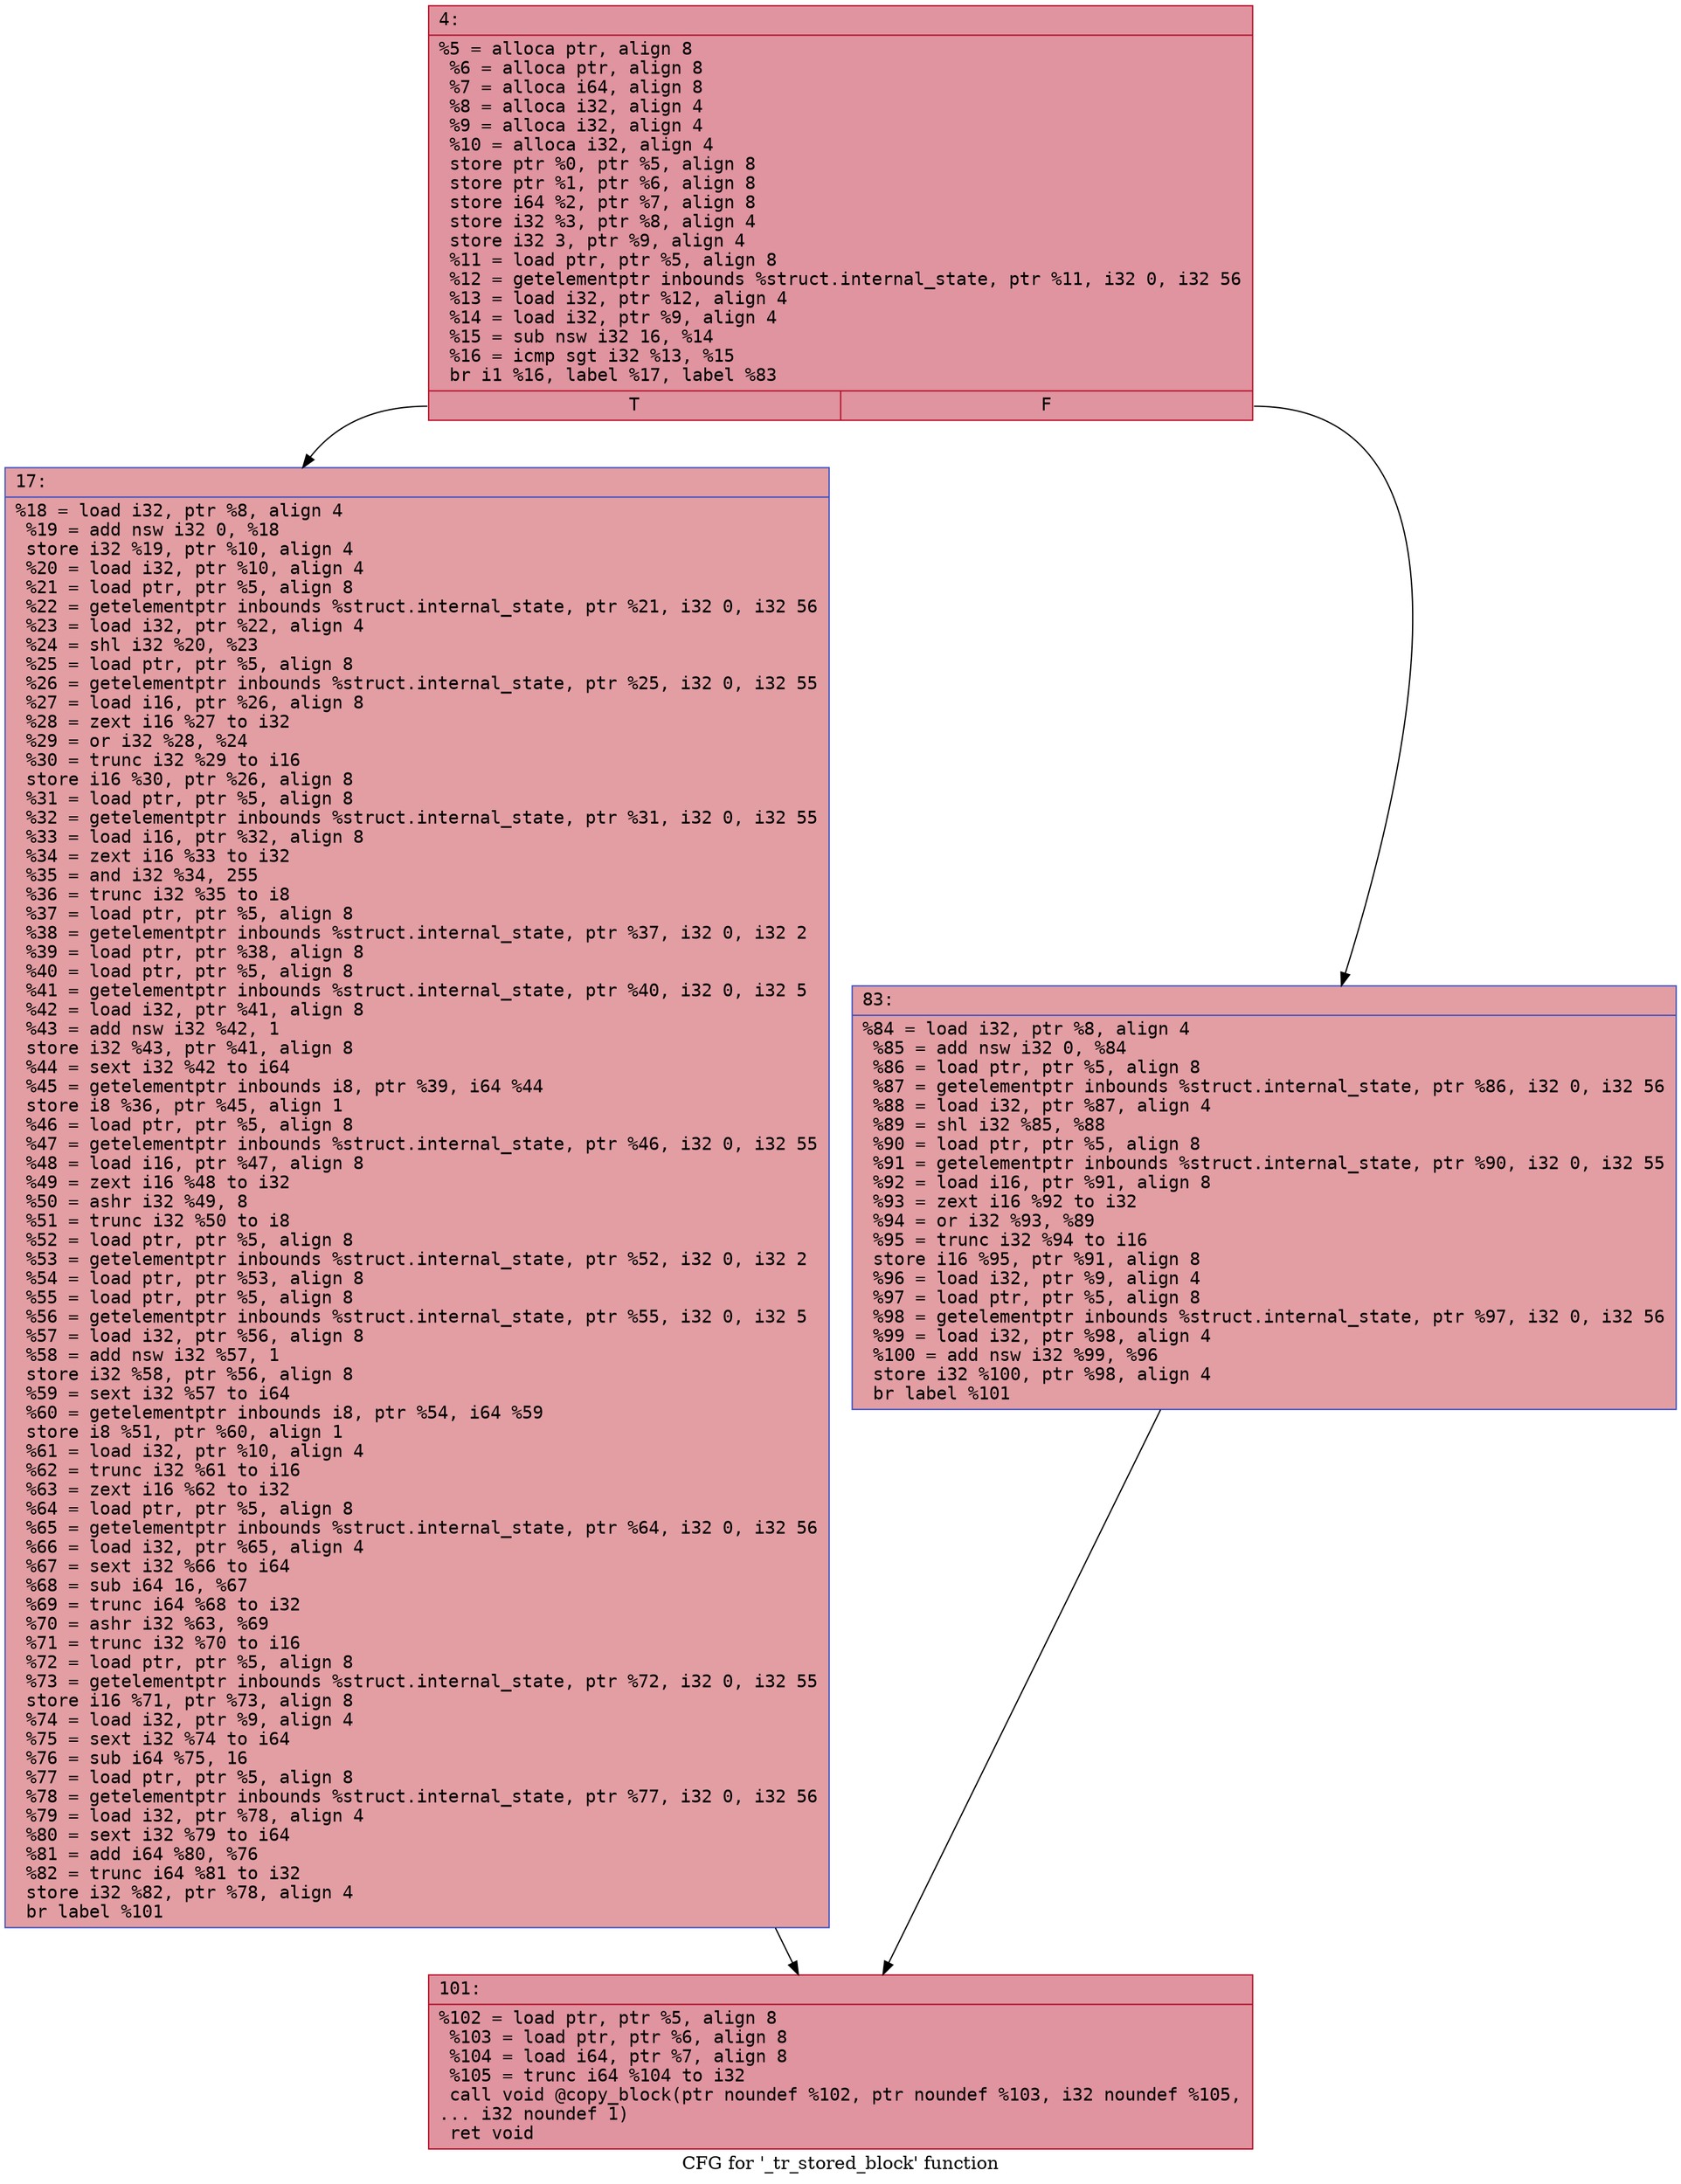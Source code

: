 digraph "CFG for '_tr_stored_block' function" {
	label="CFG for '_tr_stored_block' function";

	Node0x600002a42530 [shape=record,color="#b70d28ff", style=filled, fillcolor="#b70d2870" fontname="Courier",label="{4:\l|  %5 = alloca ptr, align 8\l  %6 = alloca ptr, align 8\l  %7 = alloca i64, align 8\l  %8 = alloca i32, align 4\l  %9 = alloca i32, align 4\l  %10 = alloca i32, align 4\l  store ptr %0, ptr %5, align 8\l  store ptr %1, ptr %6, align 8\l  store i64 %2, ptr %7, align 8\l  store i32 %3, ptr %8, align 4\l  store i32 3, ptr %9, align 4\l  %11 = load ptr, ptr %5, align 8\l  %12 = getelementptr inbounds %struct.internal_state, ptr %11, i32 0, i32 56\l  %13 = load i32, ptr %12, align 4\l  %14 = load i32, ptr %9, align 4\l  %15 = sub nsw i32 16, %14\l  %16 = icmp sgt i32 %13, %15\l  br i1 %16, label %17, label %83\l|{<s0>T|<s1>F}}"];
	Node0x600002a42530:s0 -> Node0x600002a42580[tooltip="4 -> 17\nProbability 50.00%" ];
	Node0x600002a42530:s1 -> Node0x600002a425d0[tooltip="4 -> 83\nProbability 50.00%" ];
	Node0x600002a42580 [shape=record,color="#3d50c3ff", style=filled, fillcolor="#be242e70" fontname="Courier",label="{17:\l|  %18 = load i32, ptr %8, align 4\l  %19 = add nsw i32 0, %18\l  store i32 %19, ptr %10, align 4\l  %20 = load i32, ptr %10, align 4\l  %21 = load ptr, ptr %5, align 8\l  %22 = getelementptr inbounds %struct.internal_state, ptr %21, i32 0, i32 56\l  %23 = load i32, ptr %22, align 4\l  %24 = shl i32 %20, %23\l  %25 = load ptr, ptr %5, align 8\l  %26 = getelementptr inbounds %struct.internal_state, ptr %25, i32 0, i32 55\l  %27 = load i16, ptr %26, align 8\l  %28 = zext i16 %27 to i32\l  %29 = or i32 %28, %24\l  %30 = trunc i32 %29 to i16\l  store i16 %30, ptr %26, align 8\l  %31 = load ptr, ptr %5, align 8\l  %32 = getelementptr inbounds %struct.internal_state, ptr %31, i32 0, i32 55\l  %33 = load i16, ptr %32, align 8\l  %34 = zext i16 %33 to i32\l  %35 = and i32 %34, 255\l  %36 = trunc i32 %35 to i8\l  %37 = load ptr, ptr %5, align 8\l  %38 = getelementptr inbounds %struct.internal_state, ptr %37, i32 0, i32 2\l  %39 = load ptr, ptr %38, align 8\l  %40 = load ptr, ptr %5, align 8\l  %41 = getelementptr inbounds %struct.internal_state, ptr %40, i32 0, i32 5\l  %42 = load i32, ptr %41, align 8\l  %43 = add nsw i32 %42, 1\l  store i32 %43, ptr %41, align 8\l  %44 = sext i32 %42 to i64\l  %45 = getelementptr inbounds i8, ptr %39, i64 %44\l  store i8 %36, ptr %45, align 1\l  %46 = load ptr, ptr %5, align 8\l  %47 = getelementptr inbounds %struct.internal_state, ptr %46, i32 0, i32 55\l  %48 = load i16, ptr %47, align 8\l  %49 = zext i16 %48 to i32\l  %50 = ashr i32 %49, 8\l  %51 = trunc i32 %50 to i8\l  %52 = load ptr, ptr %5, align 8\l  %53 = getelementptr inbounds %struct.internal_state, ptr %52, i32 0, i32 2\l  %54 = load ptr, ptr %53, align 8\l  %55 = load ptr, ptr %5, align 8\l  %56 = getelementptr inbounds %struct.internal_state, ptr %55, i32 0, i32 5\l  %57 = load i32, ptr %56, align 8\l  %58 = add nsw i32 %57, 1\l  store i32 %58, ptr %56, align 8\l  %59 = sext i32 %57 to i64\l  %60 = getelementptr inbounds i8, ptr %54, i64 %59\l  store i8 %51, ptr %60, align 1\l  %61 = load i32, ptr %10, align 4\l  %62 = trunc i32 %61 to i16\l  %63 = zext i16 %62 to i32\l  %64 = load ptr, ptr %5, align 8\l  %65 = getelementptr inbounds %struct.internal_state, ptr %64, i32 0, i32 56\l  %66 = load i32, ptr %65, align 4\l  %67 = sext i32 %66 to i64\l  %68 = sub i64 16, %67\l  %69 = trunc i64 %68 to i32\l  %70 = ashr i32 %63, %69\l  %71 = trunc i32 %70 to i16\l  %72 = load ptr, ptr %5, align 8\l  %73 = getelementptr inbounds %struct.internal_state, ptr %72, i32 0, i32 55\l  store i16 %71, ptr %73, align 8\l  %74 = load i32, ptr %9, align 4\l  %75 = sext i32 %74 to i64\l  %76 = sub i64 %75, 16\l  %77 = load ptr, ptr %5, align 8\l  %78 = getelementptr inbounds %struct.internal_state, ptr %77, i32 0, i32 56\l  %79 = load i32, ptr %78, align 4\l  %80 = sext i32 %79 to i64\l  %81 = add i64 %80, %76\l  %82 = trunc i64 %81 to i32\l  store i32 %82, ptr %78, align 4\l  br label %101\l}"];
	Node0x600002a42580 -> Node0x600002a42620[tooltip="17 -> 101\nProbability 100.00%" ];
	Node0x600002a425d0 [shape=record,color="#3d50c3ff", style=filled, fillcolor="#be242e70" fontname="Courier",label="{83:\l|  %84 = load i32, ptr %8, align 4\l  %85 = add nsw i32 0, %84\l  %86 = load ptr, ptr %5, align 8\l  %87 = getelementptr inbounds %struct.internal_state, ptr %86, i32 0, i32 56\l  %88 = load i32, ptr %87, align 4\l  %89 = shl i32 %85, %88\l  %90 = load ptr, ptr %5, align 8\l  %91 = getelementptr inbounds %struct.internal_state, ptr %90, i32 0, i32 55\l  %92 = load i16, ptr %91, align 8\l  %93 = zext i16 %92 to i32\l  %94 = or i32 %93, %89\l  %95 = trunc i32 %94 to i16\l  store i16 %95, ptr %91, align 8\l  %96 = load i32, ptr %9, align 4\l  %97 = load ptr, ptr %5, align 8\l  %98 = getelementptr inbounds %struct.internal_state, ptr %97, i32 0, i32 56\l  %99 = load i32, ptr %98, align 4\l  %100 = add nsw i32 %99, %96\l  store i32 %100, ptr %98, align 4\l  br label %101\l}"];
	Node0x600002a425d0 -> Node0x600002a42620[tooltip="83 -> 101\nProbability 100.00%" ];
	Node0x600002a42620 [shape=record,color="#b70d28ff", style=filled, fillcolor="#b70d2870" fontname="Courier",label="{101:\l|  %102 = load ptr, ptr %5, align 8\l  %103 = load ptr, ptr %6, align 8\l  %104 = load i64, ptr %7, align 8\l  %105 = trunc i64 %104 to i32\l  call void @copy_block(ptr noundef %102, ptr noundef %103, i32 noundef %105,\l... i32 noundef 1)\l  ret void\l}"];
}
